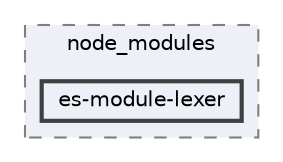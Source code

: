 digraph "pkiclassroomrescheduler/src/main/frontend/node_modules/es-module-lexer"
{
 // LATEX_PDF_SIZE
  bgcolor="transparent";
  edge [fontname=Helvetica,fontsize=10,labelfontname=Helvetica,labelfontsize=10];
  node [fontname=Helvetica,fontsize=10,shape=box,height=0.2,width=0.4];
  compound=true
  subgraph clusterdir_72953eda66ccb3a2722c28e1c3e6c23b {
    graph [ bgcolor="#edf0f7", pencolor="grey50", label="node_modules", fontname=Helvetica,fontsize=10 style="filled,dashed", URL="dir_72953eda66ccb3a2722c28e1c3e6c23b.html",tooltip=""]
  dir_637345a39e6fad59c1f41af4112c5d5d [label="es-module-lexer", fillcolor="#edf0f7", color="grey25", style="filled,bold", URL="dir_637345a39e6fad59c1f41af4112c5d5d.html",tooltip=""];
  }
}
